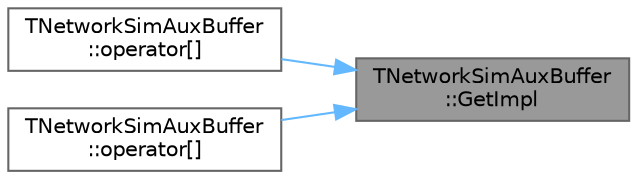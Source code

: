 digraph "TNetworkSimAuxBuffer::GetImpl"
{
 // INTERACTIVE_SVG=YES
 // LATEX_PDF_SIZE
  bgcolor="transparent";
  edge [fontname=Helvetica,fontsize=10,labelfontname=Helvetica,labelfontsize=10];
  node [fontname=Helvetica,fontsize=10,shape=box,height=0.2,width=0.4];
  rankdir="RL";
  Node1 [id="Node000001",label="TNetworkSimAuxBuffer\l::GetImpl",height=0.2,width=0.4,color="gray40", fillcolor="grey60", style="filled", fontcolor="black",tooltip=" "];
  Node1 -> Node2 [id="edge1_Node000001_Node000002",dir="back",color="steelblue1",style="solid",tooltip=" "];
  Node2 [id="Node000002",label="TNetworkSimAuxBuffer\l::operator[]",height=0.2,width=0.4,color="grey40", fillcolor="white", style="filled",URL="$dd/d46/structTNetworkSimAuxBuffer.html#a4befa83e8bb7d3591cef557e9b06f0fd",tooltip=" "];
  Node1 -> Node3 [id="edge2_Node000001_Node000003",dir="back",color="steelblue1",style="solid",tooltip=" "];
  Node3 [id="Node000003",label="TNetworkSimAuxBuffer\l::operator[]",height=0.2,width=0.4,color="grey40", fillcolor="white", style="filled",URL="$dd/d46/structTNetworkSimAuxBuffer.html#a61bcf84506d5d5d315c7ff78d3a3cc2b",tooltip=" "];
}
